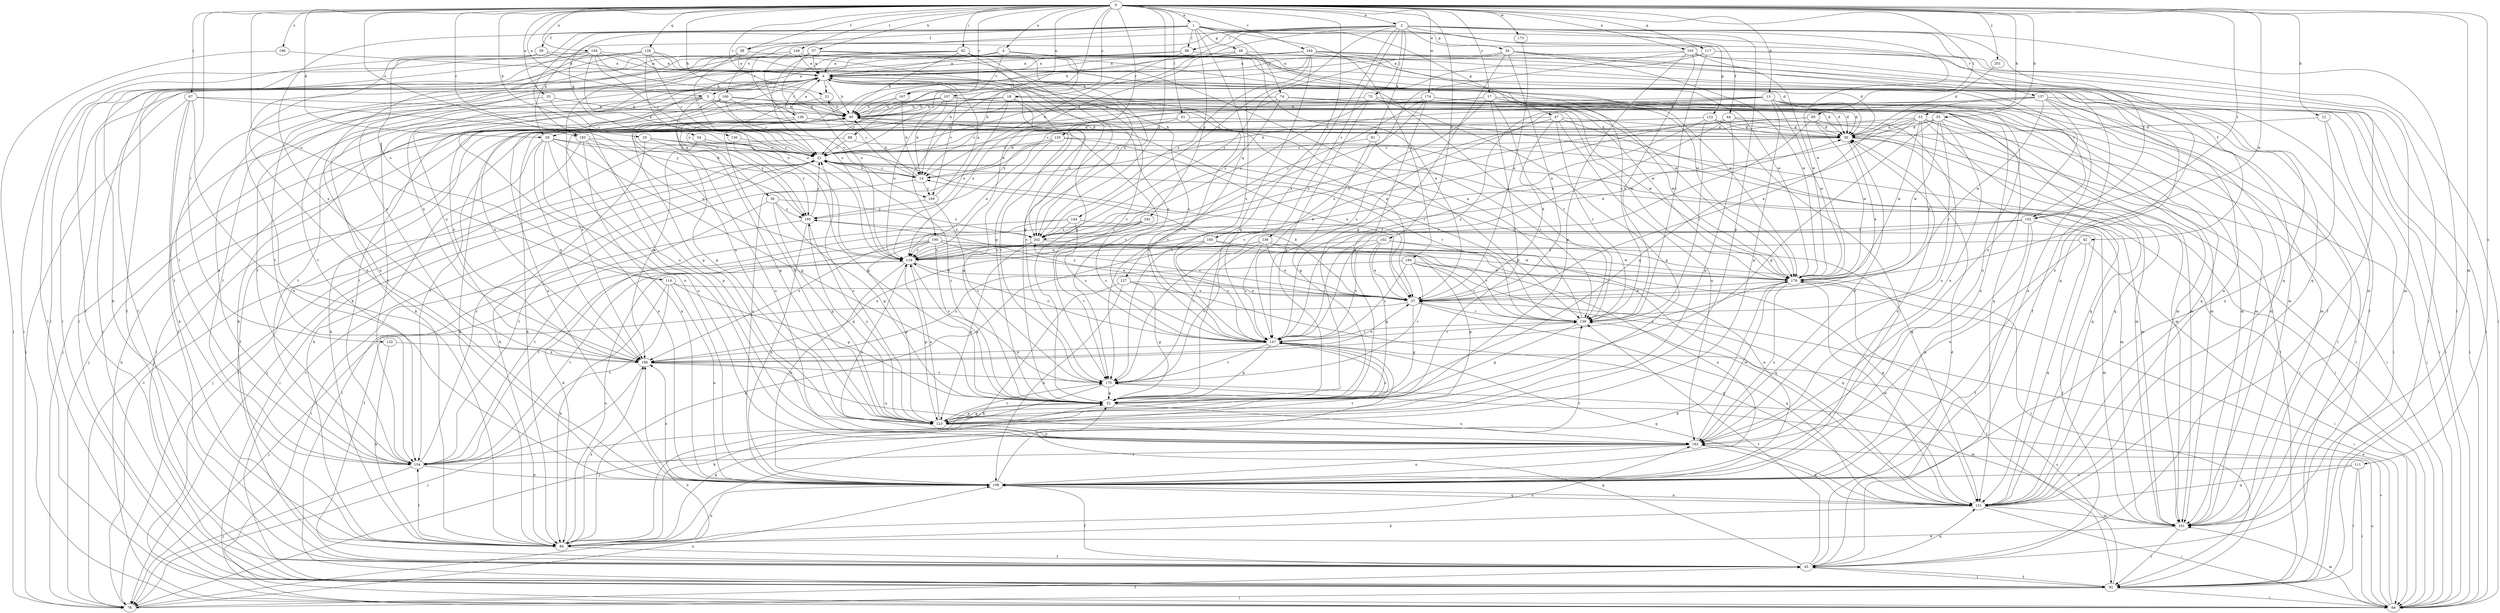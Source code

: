 strict digraph  {
0;
1;
2;
4;
5;
6;
12;
13;
14;
17;
18;
20;
21;
22;
29;
30;
33;
34;
36;
37;
38;
39;
42;
44;
45;
47;
49;
52;
53;
54;
55;
57;
60;
61;
62;
67;
68;
74;
75;
76;
81;
84;
85;
86;
88;
92;
101;
102;
103;
104;
107;
108;
111;
114;
116;
117;
122;
123;
126;
127;
130;
131;
132;
135;
136;
137;
138;
139;
144;
147;
149;
152;
154;
160;
162;
164;
165;
167;
169;
170;
173;
174;
178;
183;
186;
190;
192;
194;
195;
196;
201;
202;
0 -> 1  [label=a];
0 -> 2  [label=a];
0 -> 4  [label=a];
0 -> 5  [label=a];
0 -> 12  [label=b];
0 -> 13  [label=b];
0 -> 17  [label=c];
0 -> 18  [label=c];
0 -> 20  [label=c];
0 -> 21  [label=c];
0 -> 29  [label=d];
0 -> 33  [label=e];
0 -> 38  [label=f];
0 -> 53  [label=h];
0 -> 54  [label=h];
0 -> 55  [label=h];
0 -> 57  [label=h];
0 -> 60  [label=h];
0 -> 61  [label=i];
0 -> 62  [label=i];
0 -> 67  [label=i];
0 -> 85  [label=l];
0 -> 101  [label=m];
0 -> 102  [label=n];
0 -> 103  [label=n];
0 -> 104  [label=n];
0 -> 107  [label=n];
0 -> 111  [label=o];
0 -> 114  [label=o];
0 -> 117  [label=p];
0 -> 126  [label=q];
0 -> 132  [label=r];
0 -> 135  [label=r];
0 -> 149  [label=t];
0 -> 152  [label=t];
0 -> 164  [label=v];
0 -> 165  [label=v];
0 -> 167  [label=v];
0 -> 173  [label=w];
0 -> 174  [label=w];
0 -> 178  [label=w];
0 -> 183  [label=x];
0 -> 190  [label=y];
0 -> 196  [label=z];
0 -> 201  [label=z];
0 -> 202  [label=z];
1 -> 38  [label=f];
1 -> 39  [label=f];
1 -> 42  [label=f];
1 -> 47  [label=g];
1 -> 49  [label=g];
1 -> 68  [label=i];
1 -> 74  [label=j];
1 -> 86  [label=l];
1 -> 114  [label=o];
1 -> 117  [label=p];
1 -> 127  [label=q];
1 -> 130  [label=q];
1 -> 160  [label=u];
1 -> 183  [label=x];
1 -> 186  [label=x];
1 -> 192  [label=y];
1 -> 194  [label=y];
2 -> 29  [label=d];
2 -> 34  [label=e];
2 -> 44  [label=f];
2 -> 60  [label=h];
2 -> 75  [label=j];
2 -> 81  [label=k];
2 -> 86  [label=l];
2 -> 88  [label=l];
2 -> 92  [label=l];
2 -> 122  [label=p];
2 -> 123  [label=p];
2 -> 136  [label=r];
2 -> 137  [label=r];
2 -> 138  [label=r];
2 -> 144  [label=s];
2 -> 147  [label=s];
2 -> 152  [label=t];
2 -> 178  [label=w];
4 -> 5  [label=a];
4 -> 6  [label=a];
4 -> 14  [label=b];
4 -> 92  [label=l];
4 -> 152  [label=t];
4 -> 167  [label=v];
4 -> 178  [label=w];
5 -> 29  [label=d];
5 -> 30  [label=d];
5 -> 36  [label=e];
5 -> 45  [label=f];
5 -> 60  [label=h];
5 -> 101  [label=m];
5 -> 154  [label=t];
5 -> 169  [label=v];
6 -> 21  [label=c];
6 -> 52  [label=g];
6 -> 60  [label=h];
6 -> 84  [label=k];
6 -> 92  [label=l];
6 -> 101  [label=m];
6 -> 108  [label=n];
6 -> 138  [label=r];
6 -> 147  [label=s];
6 -> 154  [label=t];
6 -> 162  [label=u];
6 -> 169  [label=v];
6 -> 178  [label=w];
6 -> 186  [label=x];
12 -> 30  [label=d];
12 -> 92  [label=l];
12 -> 108  [label=n];
13 -> 14  [label=b];
13 -> 60  [label=h];
13 -> 92  [label=l];
13 -> 101  [label=m];
13 -> 123  [label=p];
13 -> 147  [label=s];
13 -> 162  [label=u];
13 -> 178  [label=w];
13 -> 186  [label=x];
14 -> 21  [label=c];
14 -> 22  [label=c];
14 -> 60  [label=h];
14 -> 154  [label=t];
14 -> 169  [label=v];
17 -> 30  [label=d];
17 -> 60  [label=h];
17 -> 123  [label=p];
17 -> 139  [label=r];
17 -> 147  [label=s];
17 -> 178  [label=w];
17 -> 186  [label=x];
18 -> 60  [label=h];
18 -> 101  [label=m];
18 -> 108  [label=n];
18 -> 116  [label=o];
18 -> 131  [label=q];
18 -> 154  [label=t];
18 -> 170  [label=v];
18 -> 202  [label=z];
20 -> 22  [label=c];
20 -> 37  [label=e];
20 -> 84  [label=k];
20 -> 162  [label=u];
21 -> 60  [label=h];
21 -> 123  [label=p];
22 -> 14  [label=b];
22 -> 68  [label=i];
22 -> 76  [label=j];
22 -> 101  [label=m];
22 -> 131  [label=q];
22 -> 139  [label=r];
29 -> 14  [label=b];
29 -> 22  [label=c];
29 -> 52  [label=g];
29 -> 84  [label=k];
29 -> 108  [label=n];
29 -> 162  [label=u];
29 -> 186  [label=x];
30 -> 22  [label=c];
30 -> 37  [label=e];
30 -> 60  [label=h];
30 -> 68  [label=i];
30 -> 131  [label=q];
33 -> 22  [label=c];
33 -> 60  [label=h];
33 -> 154  [label=t];
34 -> 6  [label=a];
34 -> 37  [label=e];
34 -> 45  [label=f];
34 -> 52  [label=g];
34 -> 162  [label=u];
34 -> 178  [label=w];
34 -> 202  [label=z];
36 -> 52  [label=g];
36 -> 92  [label=l];
36 -> 123  [label=p];
36 -> 195  [label=y];
36 -> 202  [label=z];
37 -> 14  [label=b];
37 -> 52  [label=g];
37 -> 76  [label=j];
37 -> 131  [label=q];
37 -> 139  [label=r];
37 -> 195  [label=y];
37 -> 202  [label=z];
38 -> 6  [label=a];
38 -> 22  [label=c];
38 -> 52  [label=g];
38 -> 92  [label=l];
39 -> 6  [label=a];
39 -> 84  [label=k];
39 -> 92  [label=l];
39 -> 178  [label=w];
42 -> 68  [label=i];
42 -> 116  [label=o];
42 -> 131  [label=q];
42 -> 162  [label=u];
44 -> 30  [label=d];
44 -> 68  [label=i];
44 -> 123  [label=p];
44 -> 147  [label=s];
44 -> 170  [label=v];
45 -> 30  [label=d];
45 -> 52  [label=g];
45 -> 92  [label=l];
45 -> 131  [label=q];
45 -> 139  [label=r];
47 -> 30  [label=d];
47 -> 37  [label=e];
47 -> 84  [label=k];
47 -> 116  [label=o];
47 -> 131  [label=q];
47 -> 139  [label=r];
47 -> 162  [label=u];
49 -> 6  [label=a];
49 -> 37  [label=e];
49 -> 116  [label=o];
49 -> 131  [label=q];
49 -> 139  [label=r];
49 -> 147  [label=s];
49 -> 186  [label=x];
52 -> 22  [label=c];
52 -> 123  [label=p];
52 -> 162  [label=u];
53 -> 22  [label=c];
53 -> 30  [label=d];
53 -> 37  [label=e];
53 -> 52  [label=g];
53 -> 68  [label=i];
53 -> 92  [label=l];
53 -> 116  [label=o];
53 -> 131  [label=q];
53 -> 178  [label=w];
54 -> 22  [label=c];
54 -> 52  [label=g];
54 -> 186  [label=x];
55 -> 30  [label=d];
55 -> 52  [label=g];
55 -> 84  [label=k];
55 -> 101  [label=m];
55 -> 139  [label=r];
55 -> 162  [label=u];
55 -> 178  [label=w];
57 -> 6  [label=a];
57 -> 116  [label=o];
57 -> 139  [label=r];
57 -> 154  [label=t];
57 -> 162  [label=u];
57 -> 178  [label=w];
57 -> 186  [label=x];
57 -> 202  [label=z];
60 -> 30  [label=d];
60 -> 45  [label=f];
60 -> 76  [label=j];
60 -> 84  [label=k];
60 -> 139  [label=r];
60 -> 170  [label=v];
61 -> 14  [label=b];
61 -> 30  [label=d];
61 -> 147  [label=s];
61 -> 195  [label=y];
62 -> 6  [label=a];
62 -> 14  [label=b];
62 -> 22  [label=c];
62 -> 30  [label=d];
62 -> 45  [label=f];
62 -> 52  [label=g];
62 -> 60  [label=h];
62 -> 202  [label=z];
67 -> 60  [label=h];
67 -> 76  [label=j];
67 -> 84  [label=k];
67 -> 108  [label=n];
67 -> 154  [label=t];
67 -> 195  [label=y];
68 -> 37  [label=e];
68 -> 60  [label=h];
68 -> 101  [label=m];
68 -> 162  [label=u];
68 -> 170  [label=v];
74 -> 22  [label=c];
74 -> 30  [label=d];
74 -> 60  [label=h];
74 -> 68  [label=i];
74 -> 101  [label=m];
74 -> 116  [label=o];
74 -> 178  [label=w];
74 -> 202  [label=z];
75 -> 52  [label=g];
75 -> 60  [label=h];
75 -> 108  [label=n];
75 -> 123  [label=p];
75 -> 202  [label=z];
76 -> 22  [label=c];
76 -> 45  [label=f];
76 -> 108  [label=n];
76 -> 186  [label=x];
81 -> 22  [label=c];
81 -> 52  [label=g];
81 -> 139  [label=r];
84 -> 45  [label=f];
84 -> 52  [label=g];
84 -> 108  [label=n];
84 -> 116  [label=o];
84 -> 154  [label=t];
84 -> 162  [label=u];
84 -> 186  [label=x];
85 -> 30  [label=d];
85 -> 116  [label=o];
85 -> 147  [label=s];
85 -> 154  [label=t];
85 -> 162  [label=u];
85 -> 178  [label=w];
86 -> 6  [label=a];
86 -> 14  [label=b];
86 -> 131  [label=q];
86 -> 154  [label=t];
88 -> 22  [label=c];
88 -> 76  [label=j];
88 -> 101  [label=m];
92 -> 22  [label=c];
92 -> 45  [label=f];
92 -> 68  [label=i];
92 -> 76  [label=j];
92 -> 147  [label=s];
101 -> 84  [label=k];
101 -> 92  [label=l];
102 -> 37  [label=e];
102 -> 52  [label=g];
102 -> 92  [label=l];
102 -> 108  [label=n];
102 -> 116  [label=o];
102 -> 147  [label=s];
103 -> 6  [label=a];
103 -> 45  [label=f];
103 -> 108  [label=n];
103 -> 123  [label=p];
103 -> 139  [label=r];
103 -> 147  [label=s];
103 -> 178  [label=w];
104 -> 6  [label=a];
104 -> 22  [label=c];
104 -> 60  [label=h];
104 -> 68  [label=i];
104 -> 84  [label=k];
104 -> 108  [label=n];
104 -> 116  [label=o];
104 -> 131  [label=q];
107 -> 14  [label=b];
107 -> 30  [label=d];
107 -> 60  [label=h];
107 -> 84  [label=k];
107 -> 101  [label=m];
107 -> 116  [label=o];
107 -> 123  [label=p];
107 -> 178  [label=w];
108 -> 30  [label=d];
108 -> 45  [label=f];
108 -> 131  [label=q];
108 -> 139  [label=r];
108 -> 186  [label=x];
111 -> 68  [label=i];
111 -> 92  [label=l];
111 -> 108  [label=n];
111 -> 131  [label=q];
114 -> 37  [label=e];
114 -> 52  [label=g];
114 -> 84  [label=k];
114 -> 108  [label=n];
114 -> 154  [label=t];
116 -> 30  [label=d];
116 -> 52  [label=g];
116 -> 108  [label=n];
116 -> 123  [label=p];
116 -> 154  [label=t];
116 -> 178  [label=w];
117 -> 6  [label=a];
117 -> 22  [label=c];
117 -> 92  [label=l];
117 -> 101  [label=m];
117 -> 139  [label=r];
122 -> 22  [label=c];
122 -> 30  [label=d];
122 -> 68  [label=i];
122 -> 76  [label=j];
122 -> 108  [label=n];
122 -> 139  [label=r];
122 -> 147  [label=s];
123 -> 6  [label=a];
123 -> 22  [label=c];
123 -> 52  [label=g];
123 -> 60  [label=h];
123 -> 116  [label=o];
123 -> 147  [label=s];
123 -> 162  [label=u];
123 -> 170  [label=v];
123 -> 195  [label=y];
126 -> 6  [label=a];
126 -> 22  [label=c];
126 -> 45  [label=f];
126 -> 92  [label=l];
126 -> 108  [label=n];
126 -> 116  [label=o];
126 -> 170  [label=v];
126 -> 178  [label=w];
127 -> 37  [label=e];
127 -> 52  [label=g];
127 -> 84  [label=k];
127 -> 108  [label=n];
127 -> 131  [label=q];
130 -> 22  [label=c];
130 -> 195  [label=y];
131 -> 6  [label=a];
131 -> 68  [label=i];
131 -> 84  [label=k];
131 -> 101  [label=m];
131 -> 108  [label=n];
131 -> 139  [label=r];
131 -> 178  [label=w];
132 -> 84  [label=k];
132 -> 186  [label=x];
135 -> 22  [label=c];
135 -> 37  [label=e];
135 -> 52  [label=g];
135 -> 68  [label=i];
135 -> 108  [label=n];
135 -> 116  [label=o];
136 -> 37  [label=e];
136 -> 116  [label=o];
136 -> 123  [label=p];
136 -> 131  [label=q];
136 -> 147  [label=s];
136 -> 170  [label=v];
136 -> 186  [label=x];
137 -> 37  [label=e];
137 -> 60  [label=h];
137 -> 68  [label=i];
137 -> 92  [label=l];
137 -> 101  [label=m];
137 -> 108  [label=n];
137 -> 170  [label=v];
137 -> 178  [label=w];
138 -> 6  [label=a];
138 -> 30  [label=d];
138 -> 92  [label=l];
138 -> 101  [label=m];
138 -> 123  [label=p];
138 -> 195  [label=y];
139 -> 6  [label=a];
139 -> 52  [label=g];
139 -> 147  [label=s];
144 -> 45  [label=f];
144 -> 84  [label=k];
144 -> 147  [label=s];
144 -> 154  [label=t];
144 -> 202  [label=z];
147 -> 6  [label=a];
147 -> 52  [label=g];
147 -> 76  [label=j];
147 -> 116  [label=o];
147 -> 131  [label=q];
147 -> 139  [label=r];
147 -> 154  [label=t];
147 -> 170  [label=v];
147 -> 186  [label=x];
149 -> 6  [label=a];
149 -> 30  [label=d];
149 -> 45  [label=f];
149 -> 116  [label=o];
152 -> 45  [label=f];
152 -> 101  [label=m];
152 -> 108  [label=n];
152 -> 170  [label=v];
152 -> 202  [label=z];
154 -> 6  [label=a];
154 -> 22  [label=c];
154 -> 76  [label=j];
154 -> 108  [label=n];
160 -> 22  [label=c];
160 -> 37  [label=e];
160 -> 60  [label=h];
160 -> 76  [label=j];
160 -> 154  [label=t];
160 -> 170  [label=v];
160 -> 186  [label=x];
162 -> 30  [label=d];
162 -> 108  [label=n];
162 -> 116  [label=o];
162 -> 131  [label=q];
162 -> 154  [label=t];
162 -> 178  [label=w];
164 -> 6  [label=a];
164 -> 45  [label=f];
164 -> 52  [label=g];
164 -> 60  [label=h];
164 -> 68  [label=i];
164 -> 101  [label=m];
164 -> 139  [label=r];
164 -> 154  [label=t];
164 -> 195  [label=y];
164 -> 202  [label=z];
165 -> 84  [label=k];
165 -> 108  [label=n];
165 -> 116  [label=o];
165 -> 139  [label=r];
165 -> 147  [label=s];
167 -> 14  [label=b];
167 -> 22  [label=c];
167 -> 60  [label=h];
169 -> 6  [label=a];
169 -> 170  [label=v];
169 -> 195  [label=y];
170 -> 52  [label=g];
170 -> 84  [label=k];
170 -> 101  [label=m];
173 -> 37  [label=e];
174 -> 52  [label=g];
174 -> 60  [label=h];
174 -> 68  [label=i];
174 -> 101  [label=m];
174 -> 131  [label=q];
174 -> 170  [label=v];
174 -> 202  [label=z];
178 -> 37  [label=e];
178 -> 68  [label=i];
178 -> 84  [label=k];
178 -> 92  [label=l];
178 -> 162  [label=u];
178 -> 186  [label=x];
183 -> 22  [label=c];
183 -> 68  [label=i];
183 -> 108  [label=n];
183 -> 116  [label=o];
183 -> 123  [label=p];
186 -> 37  [label=e];
186 -> 76  [label=j];
186 -> 162  [label=u];
186 -> 170  [label=v];
190 -> 37  [label=e];
190 -> 45  [label=f];
190 -> 116  [label=o];
190 -> 123  [label=p];
190 -> 131  [label=q];
190 -> 154  [label=t];
190 -> 170  [label=v];
190 -> 178  [label=w];
192 -> 147  [label=s];
192 -> 170  [label=v];
192 -> 186  [label=x];
192 -> 202  [label=z];
194 -> 131  [label=q];
194 -> 139  [label=r];
194 -> 147  [label=s];
194 -> 170  [label=v];
194 -> 178  [label=w];
194 -> 186  [label=x];
195 -> 22  [label=c];
195 -> 68  [label=i];
195 -> 108  [label=n];
195 -> 123  [label=p];
195 -> 202  [label=z];
196 -> 6  [label=a];
196 -> 76  [label=j];
201 -> 30  [label=d];
202 -> 116  [label=o];
202 -> 123  [label=p];
202 -> 178  [label=w];
}
